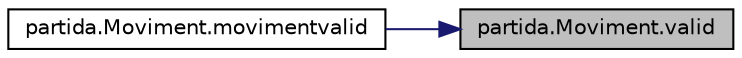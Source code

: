 digraph "partida.Moviment.valid"
{
 // LATEX_PDF_SIZE
  edge [fontname="Helvetica",fontsize="10",labelfontname="Helvetica",labelfontsize="10"];
  node [fontname="Helvetica",fontsize="10",shape=record];
  rankdir="RL";
  Node1 [label="partida.Moviment.valid",height=0.2,width=0.4,color="black", fillcolor="grey75", style="filled", fontcolor="black",tooltip="Diu si un moviment és vàlid."];
  Node1 -> Node2 [dir="back",color="midnightblue",fontsize="10",style="solid"];
  Node2 [label="partida.Moviment.movimentvalid",height=0.2,width=0.4,color="black", fillcolor="white", style="filled",URL="$classpartida_1_1_moviment.html#a825dc51aad94715de9b16aea8e82fd31",tooltip="Diu si un moviment és vàlid."];
}
